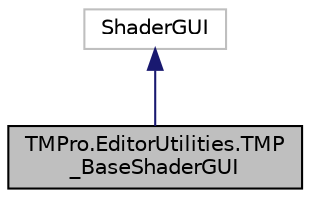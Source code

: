 digraph "TMPro.EditorUtilities.TMP_BaseShaderGUI"
{
 // LATEX_PDF_SIZE
  edge [fontname="Helvetica",fontsize="10",labelfontname="Helvetica",labelfontsize="10"];
  node [fontname="Helvetica",fontsize="10",shape=record];
  Node1 [label="TMPro.EditorUtilities.TMP\l_BaseShaderGUI",height=0.2,width=0.4,color="black", fillcolor="grey75", style="filled", fontcolor="black",tooltip="Base class for TextMesh Pro shader GUIs."];
  Node2 -> Node1 [dir="back",color="midnightblue",fontsize="10",style="solid",fontname="Helvetica"];
  Node2 [label="ShaderGUI",height=0.2,width=0.4,color="grey75", fillcolor="white", style="filled",tooltip=" "];
}
